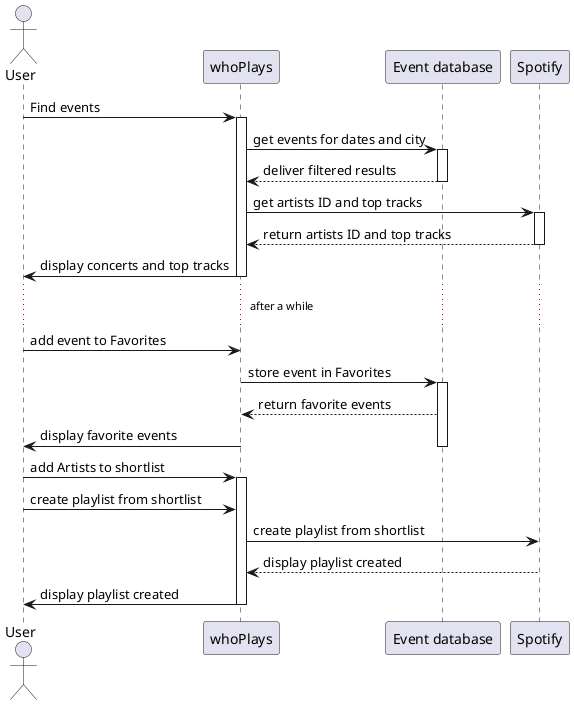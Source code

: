 @startuml

actor User
participant "whoPlays" as A
participant "Event database" as B
participant "Spotify" as C
 

User -> A : Find events
activate A
A -> B : get events for dates and city
activate B
B --> A : deliver filtered results

deactivate B
A -> C : get artists ID and top tracks

activate C

C --> A : return artists ID and top tracks
deactivate C

A -> User : display concerts and top tracks
deactivate A

... after a while ...

User -> A : add event to Favorites
A -> B : store event in Favorites
activate B
B --> A : return favorite events
A -> User : display favorite events
deactivate B

User -> A : add Artists to shortlist
activate A
User -> A : create playlist from shortlist
A -> C : create playlist from shortlist
C --> A : display playlist created
A -> User : display playlist created

deactivate A







@enduml
